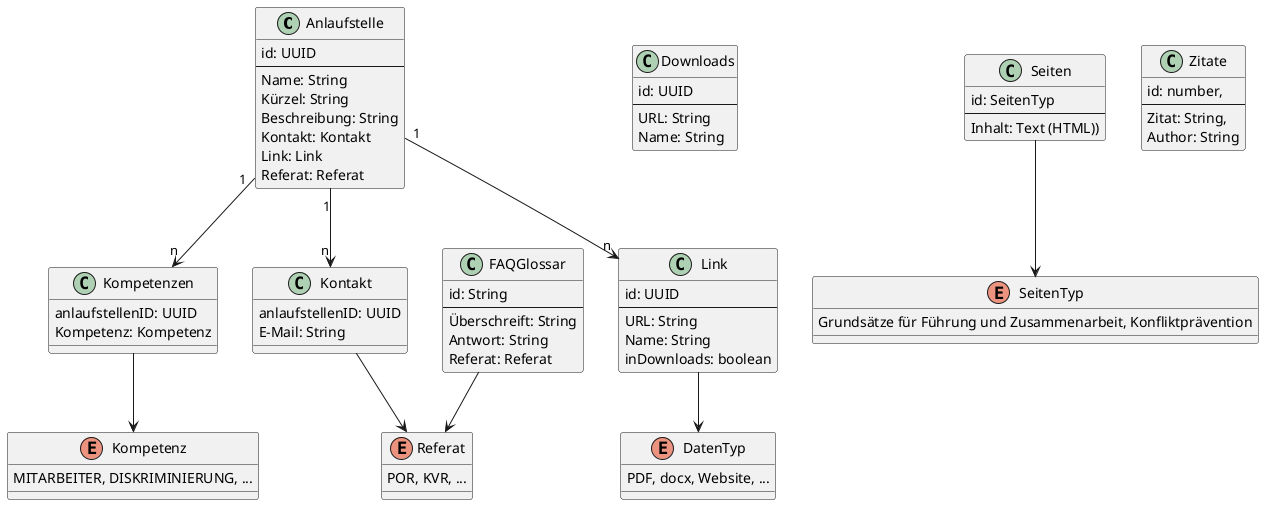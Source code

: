 @startuml

class Anlaufstelle {
    id: UUID
    ----
    Name: String
    Kürzel: String
    Beschreibung: String
    Kontakt: Kontakt
    Link: Link
    Referat: Referat
}

class Kompetenzen {
    anlaufstellenID: UUID
    Kompetenz: Kompetenz
}

enum Kompetenz {
    MITARBEITER, DISKRIMINIERUNG, ...
}

'Kontakte trotz eines Feldes als extra Tabelle um mehrere Mail Adressen abdecken zu können.
class Kontakt {
    anlaufstellenID: UUID
    E-Mail: String
}

enum Referat {
    POR, KVR, ...
}

class Link {
    id: UUID
    ---
    URL: String
    Name: String
    inDownloads: boolean
}

class Downloads {
    id: UUID
    ---
    URL: String
    Name: String
}
enum DatenTyp {
    PDF, docx, Website, ...
}

class FAQGlossar {
    id: String
    ---
    Überschreift: String
    Antwort: String
    Referat: Referat
}

class Seiten {
    id: SeitenTyp
    ---
    Inhalt: Text (HTML))
}
enum SeitenTyp {
Grundsätze für Führung und Zusammenarbeit, Konfliktprävention
}

class Zitate {
    id: number,
    ---
    Zitat: String,
    Author: String
}

Anlaufstelle "1"-->"n" Kontakt
Anlaufstelle "1"-->"n" Link
Anlaufstelle "1"-->"n" Kompetenzen
Kompetenzen --> Kompetenz
Link --> DatenTyp
Kontakt --> Referat
FAQGlossar --> Referat
Seiten --> SeitenTyp

@enduml